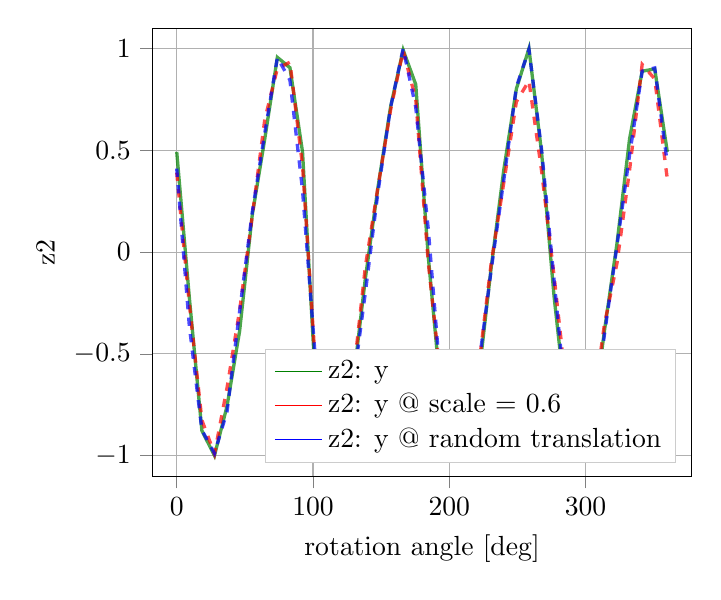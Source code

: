 % This file was created by matplotlib2tikz v0.6.14.
\begin{tikzpicture}

\begin{axis}[
xlabel={rotation angle [deg]},
ylabel={z2},
xmin=-18, xmax=378,
ymin=-1.102, ymax=1.099,
tick align=outside,
tick pos=left,
xmajorgrids,
x grid style={lightgray!92.026!black},
ymajorgrids,
y grid style={lightgray!92.026!black},
legend style={at={(0.97,0.03)}, anchor=south east, draw=white!80.0!black},
legend entries={{z2: y},{z2: y @ scale = 0.6},{z2: y @ random translation}},
legend cell align={left}
]
\addlegendimage{no markers, green!50.196!black}
\addlegendimage{no markers, red}
\addlegendimage{no markers, blue}
\addplot [very thick, green!50.196!black, opacity=0.7]
table {%
0 0.492
9.231 -0.222
18.462 -0.877
27.692 -0.999
36.923 -0.756
46.154 -0.387
55.385 0.18
64.615 0.556
73.846 0.956
83.077 0.905
92.308 0.492
101.538 -0.605
110.769 -0.946
120 -0.971
129.231 -0.651
138.462 -0.127
147.692 0.319
156.923 0.713
166.154 0.992
175.385 0.823
184.615 -0.025
193.846 -0.692
203.077 -0.983
212.308 -0.938
221.538 -0.615
230.769 -0.075
240 0.404
249.231 0.801
258.462 0.999
267.692 0.492
276.923 -0.22
286.154 -0.782
295.385 -0.999
304.615 -0.858
313.846 -0.387
323.077 0.043
332.308 0.556
341.538 0.888
350.769 0.899
360 0.492
};
\addplot [very thick, red, opacity=0.7, dashed]
table {%
0 0.39
9.231 -0.254
18.462 -0.825
27.692 -0.99
36.923 -0.666
46.154 -0.286
55.385 0.175
64.615 0.651
73.846 0.901
83.077 0.932
92.308 0.424
101.538 -0.527
110.769 -0.885
120 -0.878
129.231 -0.629
138.462 -0.069
147.692 0.32
156.923 0.697
166.154 0.989
175.385 0.751
184.615 -0.054
193.846 -0.628
203.077 -1.002
212.308 -0.874
221.538 -0.565
230.769 -0.054
240 0.341
249.231 0.738
258.462 0.841
267.692 0.401
276.923 -0.119
286.154 -0.683
295.385 -0.996
304.615 -0.802
313.846 -0.355
323.077 -0.054
332.308 0.403
341.538 0.921
350.769 0.85
360 0.358
};
\addplot [very thick, blue, opacity=0.7, dashed]
table {%
0 0.41
9.231 -0.362
18.462 -0.874
27.692 -0.988
36.923 -0.783
46.154 -0.29
55.385 0.194
64.615 0.585
73.846 0.955
83.077 0.844
92.308 0.304
101.538 -0.504
110.769 -0.948
120 -0.971
129.231 -0.663
138.462 -0.196
147.692 0.296
156.923 0.71
166.154 0.999
175.385 0.711
184.615 0.111
193.846 -0.654
203.077 -0.991
212.308 -0.928
221.538 -0.561
230.769 -0.087
240 0.354
249.231 0.81
258.462 0.995
267.692 0.506
276.923 -0.139
286.154 -0.777
295.385 -1.0
304.615 -0.857
313.846 -0.406
323.077 0.033
332.308 0.477
341.538 0.888
350.769 0.904
360 0.436
};
\end{axis}

\end{tikzpicture}